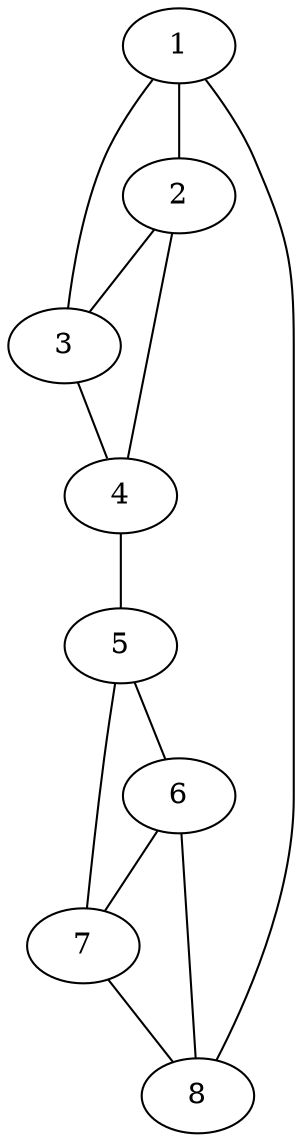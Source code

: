 graph g01p7 {
1[pos="0.5,1.5!"]; 2[pos="0,0.75!"]; 3[pos="1,0.75!"]; 4[pos="0.5,0!"];
5[pos="2.5,0!"]; 6[pos="3,0.75!"]; 7[pos="2,0.75!"]; 8[pos="2.5,1.5!"];
1 -- 2 -- 3 -- 4 -- 5 -- 6 -- 7 -- 8 -- 1;
1 -- 3;
2 -- 4;
5 -- 7;
6 -- 8;
}

